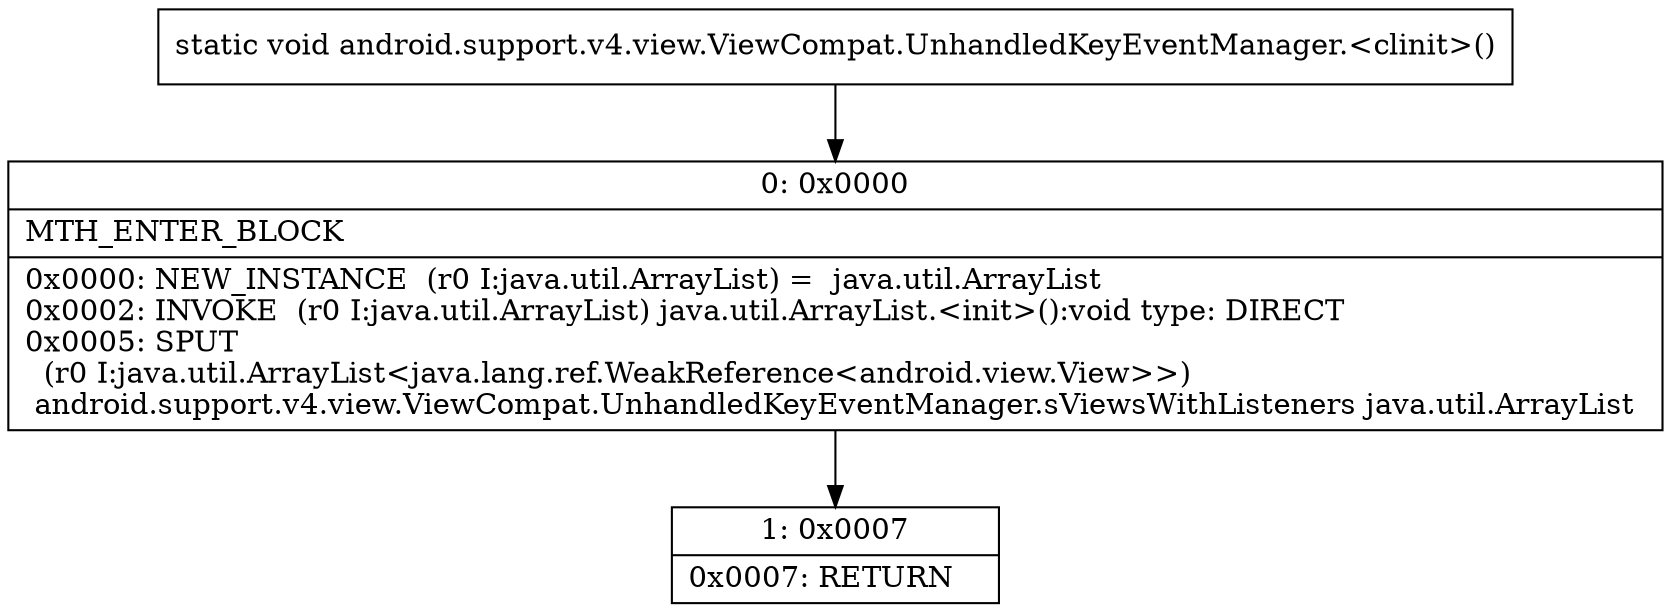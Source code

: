 digraph "CFG forandroid.support.v4.view.ViewCompat.UnhandledKeyEventManager.\<clinit\>()V" {
Node_0 [shape=record,label="{0\:\ 0x0000|MTH_ENTER_BLOCK\l|0x0000: NEW_INSTANCE  (r0 I:java.util.ArrayList) =  java.util.ArrayList \l0x0002: INVOKE  (r0 I:java.util.ArrayList) java.util.ArrayList.\<init\>():void type: DIRECT \l0x0005: SPUT  \l  (r0 I:java.util.ArrayList\<java.lang.ref.WeakReference\<android.view.View\>\>)\l android.support.v4.view.ViewCompat.UnhandledKeyEventManager.sViewsWithListeners java.util.ArrayList \l}"];
Node_1 [shape=record,label="{1\:\ 0x0007|0x0007: RETURN   \l}"];
MethodNode[shape=record,label="{static void android.support.v4.view.ViewCompat.UnhandledKeyEventManager.\<clinit\>() }"];
MethodNode -> Node_0;
Node_0 -> Node_1;
}


